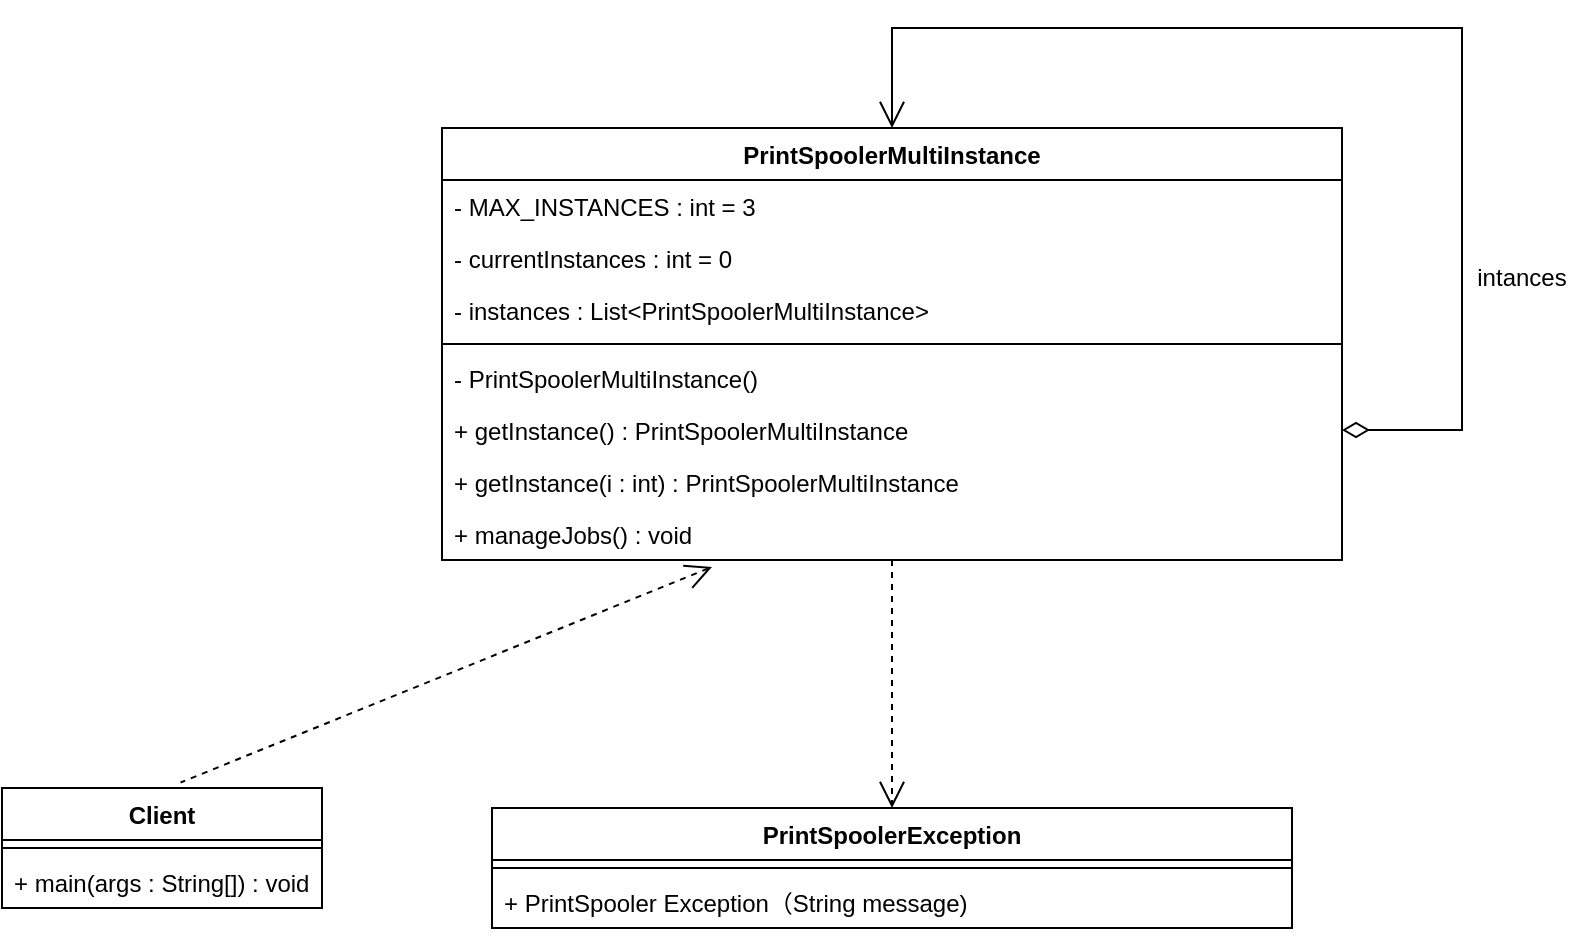 <mxfile version="22.0.6" type="github">
  <diagram name="第 1 页" id="Fk18m9d0lwrNYuNYCj-O">
    <mxGraphModel dx="1868" dy="826" grid="1" gridSize="10" guides="1" tooltips="1" connect="1" arrows="1" fold="1" page="1" pageScale="1" pageWidth="827" pageHeight="1169" math="0" shadow="0">
      <root>
        <mxCell id="0" />
        <mxCell id="1" parent="0" />
        <mxCell id="JaXZkV2CJuEulJJ2Ro7w-28" style="edgeStyle=orthogonalEdgeStyle;rounded=0;orthogonalLoop=1;jettySize=auto;html=1;exitX=0.5;exitY=1;exitDx=0;exitDy=0;entryX=0.5;entryY=0;entryDx=0;entryDy=0;dashed=1;endArrow=open;endFill=0;startSize=11;endSize=11;" edge="1" parent="1" source="JaXZkV2CJuEulJJ2Ro7w-1" target="JaXZkV2CJuEulJJ2Ro7w-23">
          <mxGeometry relative="1" as="geometry" />
        </mxCell>
        <mxCell id="JaXZkV2CJuEulJJ2Ro7w-1" value="PrintSpoolerMultiInstance" style="swimlane;fontStyle=1;align=center;verticalAlign=top;childLayout=stackLayout;horizontal=1;startSize=26;horizontalStack=0;resizeParent=1;resizeParentMax=0;resizeLast=0;collapsible=1;marginBottom=0;whiteSpace=wrap;html=1;" vertex="1" parent="1">
          <mxGeometry x="200" y="90" width="450" height="216" as="geometry" />
        </mxCell>
        <mxCell id="JaXZkV2CJuEulJJ2Ro7w-2" value="- MAX_INSTANCES : int = 3" style="text;strokeColor=none;fillColor=none;align=left;verticalAlign=top;spacingLeft=4;spacingRight=4;overflow=hidden;rotatable=0;points=[[0,0.5],[1,0.5]];portConstraint=eastwest;whiteSpace=wrap;html=1;" vertex="1" parent="JaXZkV2CJuEulJJ2Ro7w-1">
          <mxGeometry y="26" width="450" height="26" as="geometry" />
        </mxCell>
        <mxCell id="JaXZkV2CJuEulJJ2Ro7w-14" value="- currentInstances : int = 0" style="text;strokeColor=none;fillColor=none;align=left;verticalAlign=top;spacingLeft=4;spacingRight=4;overflow=hidden;rotatable=0;points=[[0,0.5],[1,0.5]];portConstraint=eastwest;whiteSpace=wrap;html=1;" vertex="1" parent="JaXZkV2CJuEulJJ2Ro7w-1">
          <mxGeometry y="52" width="450" height="26" as="geometry" />
        </mxCell>
        <mxCell id="JaXZkV2CJuEulJJ2Ro7w-13" value="&lt;font style=&quot;font-size: 12px;&quot;&gt;- instances :&amp;nbsp;List&lt;span style=&quot;background-color: rgb(255, 255, 255);&quot;&gt;&amp;lt;&lt;/span&gt;&lt;span style=&quot;background-color: rgb(255, 255, 255);&quot;&gt;PrintSpoolerMultiInstance&lt;/span&gt;&lt;span style=&quot;background-color: rgb(255, 255, 255);&quot;&gt;&amp;gt;&lt;/span&gt;&lt;/font&gt;" style="text;strokeColor=none;fillColor=none;align=left;verticalAlign=top;spacingLeft=4;spacingRight=4;overflow=hidden;rotatable=0;points=[[0,0.5],[1,0.5]];portConstraint=eastwest;whiteSpace=wrap;html=1;" vertex="1" parent="JaXZkV2CJuEulJJ2Ro7w-1">
          <mxGeometry y="78" width="450" height="26" as="geometry" />
        </mxCell>
        <mxCell id="JaXZkV2CJuEulJJ2Ro7w-3" value="" style="line;strokeWidth=1;fillColor=none;align=left;verticalAlign=middle;spacingTop=-1;spacingLeft=3;spacingRight=3;rotatable=0;labelPosition=right;points=[];portConstraint=eastwest;strokeColor=inherit;fontFamily=Helvetica;fontSize=11;" vertex="1" parent="JaXZkV2CJuEulJJ2Ro7w-1">
          <mxGeometry y="104" width="450" height="8" as="geometry" />
        </mxCell>
        <mxCell id="JaXZkV2CJuEulJJ2Ro7w-4" value="-&amp;nbsp;PrintSpoolerMultiInstance()" style="text;strokeColor=none;fillColor=none;align=left;verticalAlign=top;spacingLeft=4;spacingRight=4;overflow=hidden;rotatable=0;points=[[0,0.5],[1,0.5]];portConstraint=eastwest;whiteSpace=wrap;html=1;" vertex="1" parent="JaXZkV2CJuEulJJ2Ro7w-1">
          <mxGeometry y="112" width="450" height="26" as="geometry" />
        </mxCell>
        <mxCell id="JaXZkV2CJuEulJJ2Ro7w-17" value="+ getInstance() :&amp;nbsp;PrintSpoolerMultiInstance" style="text;strokeColor=none;fillColor=none;align=left;verticalAlign=top;spacingLeft=4;spacingRight=4;overflow=hidden;rotatable=0;points=[[0,0.5],[1,0.5]];portConstraint=eastwest;whiteSpace=wrap;html=1;" vertex="1" parent="JaXZkV2CJuEulJJ2Ro7w-1">
          <mxGeometry y="138" width="450" height="26" as="geometry" />
        </mxCell>
        <mxCell id="JaXZkV2CJuEulJJ2Ro7w-16" value="+ getInstance(i : int) :&amp;nbsp;PrintSpoolerMultiInstance" style="text;strokeColor=none;fillColor=none;align=left;verticalAlign=top;spacingLeft=4;spacingRight=4;overflow=hidden;rotatable=0;points=[[0,0.5],[1,0.5]];portConstraint=eastwest;whiteSpace=wrap;html=1;" vertex="1" parent="JaXZkV2CJuEulJJ2Ro7w-1">
          <mxGeometry y="164" width="450" height="26" as="geometry" />
        </mxCell>
        <mxCell id="JaXZkV2CJuEulJJ2Ro7w-15" value="+ manageJobs() : void" style="text;strokeColor=none;fillColor=none;align=left;verticalAlign=top;spacingLeft=4;spacingRight=4;overflow=hidden;rotatable=0;points=[[0,0.5],[1,0.5]];portConstraint=eastwest;whiteSpace=wrap;html=1;" vertex="1" parent="JaXZkV2CJuEulJJ2Ro7w-1">
          <mxGeometry y="190" width="450" height="26" as="geometry" />
        </mxCell>
        <mxCell id="JaXZkV2CJuEulJJ2Ro7w-27" style="edgeStyle=orthogonalEdgeStyle;rounded=0;orthogonalLoop=1;jettySize=auto;html=1;exitX=0.5;exitY=0;exitDx=0;exitDy=0;entryX=1;entryY=0.5;entryDx=0;entryDy=0;endArrow=diamondThin;endFill=0;startSize=11;endSize=11;startArrow=open;startFill=0;" edge="1" parent="JaXZkV2CJuEulJJ2Ro7w-1" source="JaXZkV2CJuEulJJ2Ro7w-1" target="JaXZkV2CJuEulJJ2Ro7w-17">
          <mxGeometry relative="1" as="geometry">
            <Array as="points">
              <mxPoint x="225" y="-50" />
              <mxPoint x="510" y="-50" />
              <mxPoint x="510" y="151" />
            </Array>
          </mxGeometry>
        </mxCell>
        <mxCell id="JaXZkV2CJuEulJJ2Ro7w-9" value="Client" style="swimlane;fontStyle=1;align=center;verticalAlign=top;childLayout=stackLayout;horizontal=1;startSize=26;horizontalStack=0;resizeParent=1;resizeParentMax=0;resizeLast=0;collapsible=1;marginBottom=0;whiteSpace=wrap;html=1;" vertex="1" parent="1">
          <mxGeometry x="-20" y="420" width="160" height="60" as="geometry" />
        </mxCell>
        <mxCell id="JaXZkV2CJuEulJJ2Ro7w-11" value="" style="line;strokeWidth=1;fillColor=none;align=left;verticalAlign=middle;spacingTop=-1;spacingLeft=3;spacingRight=3;rotatable=0;labelPosition=right;points=[];portConstraint=eastwest;strokeColor=inherit;" vertex="1" parent="JaXZkV2CJuEulJJ2Ro7w-9">
          <mxGeometry y="26" width="160" height="8" as="geometry" />
        </mxCell>
        <mxCell id="JaXZkV2CJuEulJJ2Ro7w-12" value="+ main(args : String[]) : void" style="text;strokeColor=none;fillColor=none;align=left;verticalAlign=top;spacingLeft=4;spacingRight=4;overflow=hidden;rotatable=0;points=[[0,0.5],[1,0.5]];portConstraint=eastwest;whiteSpace=wrap;html=1;" vertex="1" parent="JaXZkV2CJuEulJJ2Ro7w-9">
          <mxGeometry y="34" width="160" height="26" as="geometry" />
        </mxCell>
        <mxCell id="JaXZkV2CJuEulJJ2Ro7w-23" value="PrintSpoolerException" style="swimlane;fontStyle=1;align=center;verticalAlign=top;childLayout=stackLayout;horizontal=1;startSize=26;horizontalStack=0;resizeParent=1;resizeParentMax=0;resizeLast=0;collapsible=1;marginBottom=0;whiteSpace=wrap;html=1;" vertex="1" parent="1">
          <mxGeometry x="225" y="430" width="400" height="60" as="geometry" />
        </mxCell>
        <mxCell id="JaXZkV2CJuEulJJ2Ro7w-25" value="" style="line;strokeWidth=1;fillColor=none;align=left;verticalAlign=middle;spacingTop=-1;spacingLeft=3;spacingRight=3;rotatable=0;labelPosition=right;points=[];portConstraint=eastwest;strokeColor=inherit;" vertex="1" parent="JaXZkV2CJuEulJJ2Ro7w-23">
          <mxGeometry y="26" width="400" height="8" as="geometry" />
        </mxCell>
        <mxCell id="JaXZkV2CJuEulJJ2Ro7w-26" value="+ PrintSpooler Exception（String message)" style="text;strokeColor=none;fillColor=none;align=left;verticalAlign=top;spacingLeft=4;spacingRight=4;overflow=hidden;rotatable=0;points=[[0,0.5],[1,0.5]];portConstraint=eastwest;whiteSpace=wrap;html=1;" vertex="1" parent="JaXZkV2CJuEulJJ2Ro7w-23">
          <mxGeometry y="34" width="400" height="26" as="geometry" />
        </mxCell>
        <mxCell id="JaXZkV2CJuEulJJ2Ro7w-29" value="" style="endArrow=none;html=1;rounded=0;exitX=0.3;exitY=1.133;exitDx=0;exitDy=0;exitPerimeter=0;dashed=1;endFill=0;startSize=11;endSize=11;entryX=0.558;entryY=-0.046;entryDx=0;entryDy=0;startArrow=open;startFill=0;entryPerimeter=0;" edge="1" parent="1" source="JaXZkV2CJuEulJJ2Ro7w-15" target="JaXZkV2CJuEulJJ2Ro7w-9">
          <mxGeometry width="50" height="50" relative="1" as="geometry">
            <mxPoint x="50" y="330" as="sourcePoint" />
            <mxPoint x="80" y="420" as="targetPoint" />
          </mxGeometry>
        </mxCell>
        <mxCell id="JaXZkV2CJuEulJJ2Ro7w-36" value="intances" style="text;html=1;strokeColor=none;fillColor=none;align=center;verticalAlign=middle;whiteSpace=wrap;rounded=0;" vertex="1" parent="1">
          <mxGeometry x="710" y="150" width="60" height="30" as="geometry" />
        </mxCell>
      </root>
    </mxGraphModel>
  </diagram>
</mxfile>
